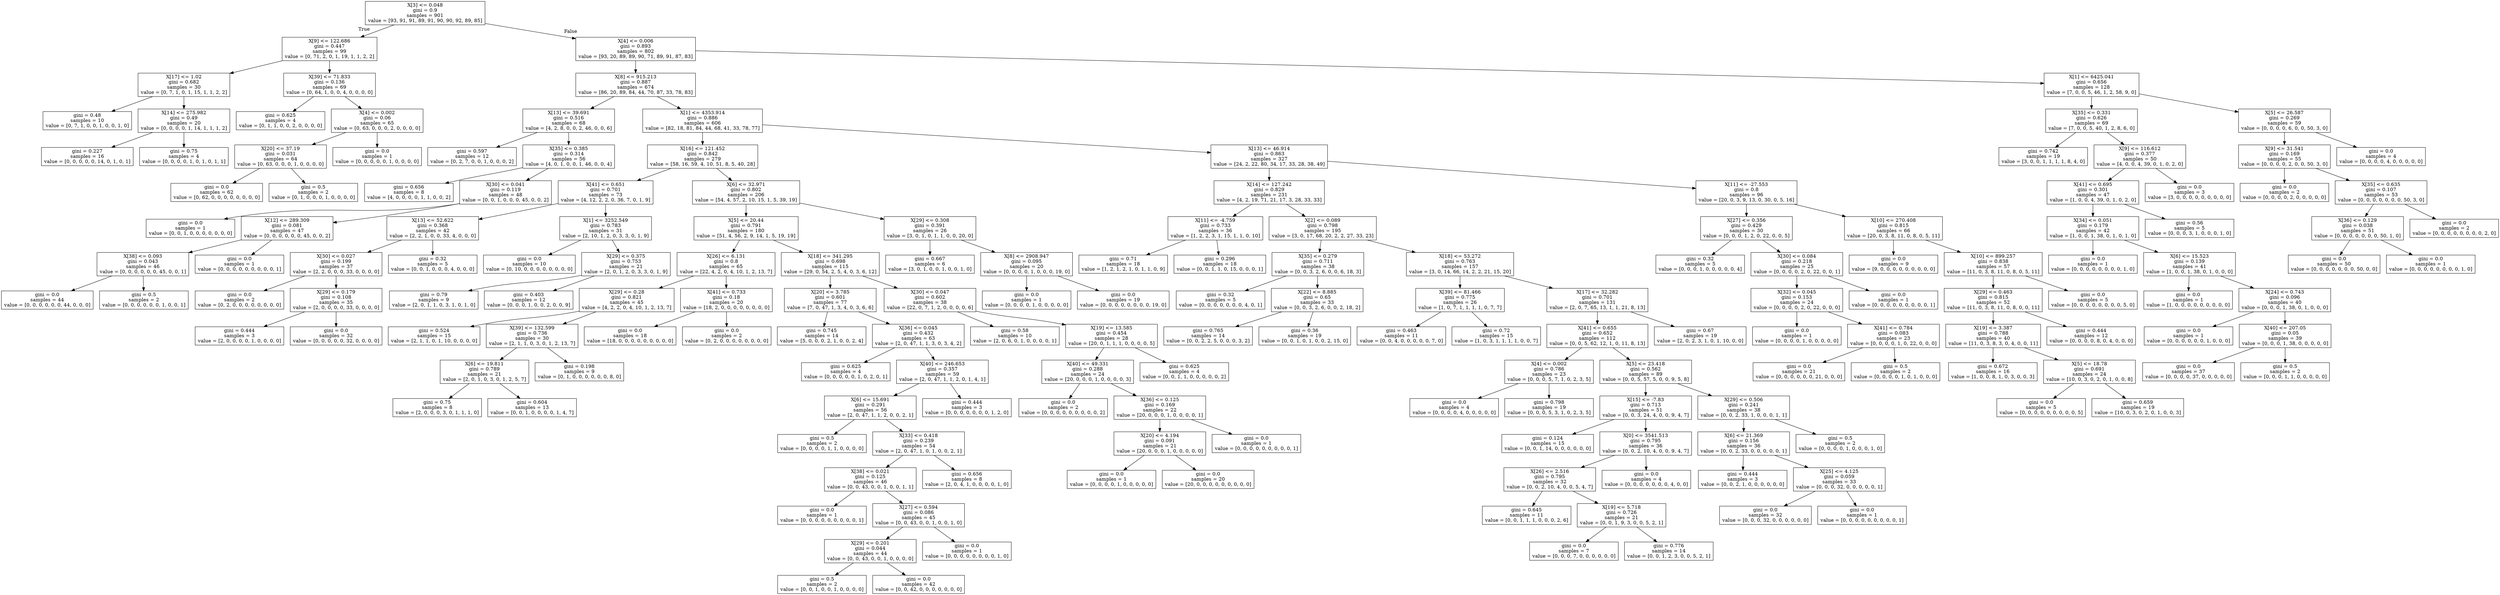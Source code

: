 digraph Tree {
node [shape=box] ;
0 [label="X[3] <= 0.048\ngini = 0.9\nsamples = 901\nvalue = [93, 91, 91, 89, 91, 90, 90, 92, 89, 85]"] ;
1 [label="X[9] <= 122.686\ngini = 0.447\nsamples = 99\nvalue = [0, 71, 2, 0, 1, 19, 1, 1, 2, 2]"] ;
0 -> 1 [labeldistance=2.5, labelangle=45, headlabel="True"] ;
2 [label="X[17] <= 1.02\ngini = 0.682\nsamples = 30\nvalue = [0, 7, 1, 0, 1, 15, 1, 1, 2, 2]"] ;
1 -> 2 ;
3 [label="gini = 0.48\nsamples = 10\nvalue = [0, 7, 1, 0, 0, 1, 0, 0, 1, 0]"] ;
2 -> 3 ;
4 [label="X[14] <= 275.982\ngini = 0.49\nsamples = 20\nvalue = [0, 0, 0, 0, 1, 14, 1, 1, 1, 2]"] ;
2 -> 4 ;
5 [label="gini = 0.227\nsamples = 16\nvalue = [0, 0, 0, 0, 0, 14, 0, 1, 0, 1]"] ;
4 -> 5 ;
6 [label="gini = 0.75\nsamples = 4\nvalue = [0, 0, 0, 0, 1, 0, 1, 0, 1, 1]"] ;
4 -> 6 ;
7 [label="X[39] <= 71.833\ngini = 0.136\nsamples = 69\nvalue = [0, 64, 1, 0, 0, 4, 0, 0, 0, 0]"] ;
1 -> 7 ;
8 [label="gini = 0.625\nsamples = 4\nvalue = [0, 1, 1, 0, 0, 2, 0, 0, 0, 0]"] ;
7 -> 8 ;
9 [label="X[4] <= 0.002\ngini = 0.06\nsamples = 65\nvalue = [0, 63, 0, 0, 0, 2, 0, 0, 0, 0]"] ;
7 -> 9 ;
10 [label="X[20] <= 37.19\ngini = 0.031\nsamples = 64\nvalue = [0, 63, 0, 0, 0, 1, 0, 0, 0, 0]"] ;
9 -> 10 ;
11 [label="gini = 0.0\nsamples = 62\nvalue = [0, 62, 0, 0, 0, 0, 0, 0, 0, 0]"] ;
10 -> 11 ;
12 [label="gini = 0.5\nsamples = 2\nvalue = [0, 1, 0, 0, 0, 1, 0, 0, 0, 0]"] ;
10 -> 12 ;
13 [label="gini = 0.0\nsamples = 1\nvalue = [0, 0, 0, 0, 0, 1, 0, 0, 0, 0]"] ;
9 -> 13 ;
14 [label="X[4] <= 0.006\ngini = 0.893\nsamples = 802\nvalue = [93, 20, 89, 89, 90, 71, 89, 91, 87, 83]"] ;
0 -> 14 [labeldistance=2.5, labelangle=-45, headlabel="False"] ;
15 [label="X[8] <= 915.213\ngini = 0.887\nsamples = 674\nvalue = [86, 20, 89, 84, 44, 70, 87, 33, 78, 83]"] ;
14 -> 15 ;
16 [label="X[13] <= 39.691\ngini = 0.516\nsamples = 68\nvalue = [4, 2, 8, 0, 0, 2, 46, 0, 0, 6]"] ;
15 -> 16 ;
17 [label="gini = 0.597\nsamples = 12\nvalue = [0, 2, 7, 0, 0, 1, 0, 0, 0, 2]"] ;
16 -> 17 ;
18 [label="X[35] <= 0.385\ngini = 0.314\nsamples = 56\nvalue = [4, 0, 1, 0, 0, 1, 46, 0, 0, 4]"] ;
16 -> 18 ;
19 [label="gini = 0.656\nsamples = 8\nvalue = [4, 0, 0, 0, 0, 1, 1, 0, 0, 2]"] ;
18 -> 19 ;
20 [label="X[30] <= 0.041\ngini = 0.119\nsamples = 48\nvalue = [0, 0, 1, 0, 0, 0, 45, 0, 0, 2]"] ;
18 -> 20 ;
21 [label="gini = 0.0\nsamples = 1\nvalue = [0, 0, 1, 0, 0, 0, 0, 0, 0, 0]"] ;
20 -> 21 ;
22 [label="X[12] <= 289.309\ngini = 0.081\nsamples = 47\nvalue = [0, 0, 0, 0, 0, 0, 45, 0, 0, 2]"] ;
20 -> 22 ;
23 [label="X[38] <= 0.093\ngini = 0.043\nsamples = 46\nvalue = [0, 0, 0, 0, 0, 0, 45, 0, 0, 1]"] ;
22 -> 23 ;
24 [label="gini = 0.0\nsamples = 44\nvalue = [0, 0, 0, 0, 0, 0, 44, 0, 0, 0]"] ;
23 -> 24 ;
25 [label="gini = 0.5\nsamples = 2\nvalue = [0, 0, 0, 0, 0, 0, 1, 0, 0, 1]"] ;
23 -> 25 ;
26 [label="gini = 0.0\nsamples = 1\nvalue = [0, 0, 0, 0, 0, 0, 0, 0, 0, 1]"] ;
22 -> 26 ;
27 [label="X[1] <= 4353.914\ngini = 0.886\nsamples = 606\nvalue = [82, 18, 81, 84, 44, 68, 41, 33, 78, 77]"] ;
15 -> 27 ;
28 [label="X[16] <= 121.452\ngini = 0.842\nsamples = 279\nvalue = [58, 16, 59, 4, 10, 51, 8, 5, 40, 28]"] ;
27 -> 28 ;
29 [label="X[41] <= 0.651\ngini = 0.701\nsamples = 73\nvalue = [4, 12, 2, 2, 0, 36, 7, 0, 1, 9]"] ;
28 -> 29 ;
30 [label="X[13] <= 52.622\ngini = 0.368\nsamples = 42\nvalue = [2, 2, 1, 0, 0, 33, 4, 0, 0, 0]"] ;
29 -> 30 ;
31 [label="X[30] <= 0.027\ngini = 0.199\nsamples = 37\nvalue = [2, 2, 0, 0, 0, 33, 0, 0, 0, 0]"] ;
30 -> 31 ;
32 [label="gini = 0.0\nsamples = 2\nvalue = [0, 2, 0, 0, 0, 0, 0, 0, 0, 0]"] ;
31 -> 32 ;
33 [label="X[29] <= 0.179\ngini = 0.108\nsamples = 35\nvalue = [2, 0, 0, 0, 0, 33, 0, 0, 0, 0]"] ;
31 -> 33 ;
34 [label="gini = 0.444\nsamples = 3\nvalue = [2, 0, 0, 0, 0, 1, 0, 0, 0, 0]"] ;
33 -> 34 ;
35 [label="gini = 0.0\nsamples = 32\nvalue = [0, 0, 0, 0, 0, 32, 0, 0, 0, 0]"] ;
33 -> 35 ;
36 [label="gini = 0.32\nsamples = 5\nvalue = [0, 0, 1, 0, 0, 0, 4, 0, 0, 0]"] ;
30 -> 36 ;
37 [label="X[1] <= 3252.549\ngini = 0.783\nsamples = 31\nvalue = [2, 10, 1, 2, 0, 3, 3, 0, 1, 9]"] ;
29 -> 37 ;
38 [label="gini = 0.0\nsamples = 10\nvalue = [0, 10, 0, 0, 0, 0, 0, 0, 0, 0]"] ;
37 -> 38 ;
39 [label="X[29] <= 0.375\ngini = 0.753\nsamples = 21\nvalue = [2, 0, 1, 2, 0, 3, 3, 0, 1, 9]"] ;
37 -> 39 ;
40 [label="gini = 0.79\nsamples = 9\nvalue = [2, 0, 1, 1, 0, 3, 1, 0, 1, 0]"] ;
39 -> 40 ;
41 [label="gini = 0.403\nsamples = 12\nvalue = [0, 0, 0, 1, 0, 0, 2, 0, 0, 9]"] ;
39 -> 41 ;
42 [label="X[6] <= 32.971\ngini = 0.802\nsamples = 206\nvalue = [54, 4, 57, 2, 10, 15, 1, 5, 39, 19]"] ;
28 -> 42 ;
43 [label="X[5] <= 20.44\ngini = 0.791\nsamples = 180\nvalue = [51, 4, 56, 2, 9, 14, 1, 5, 19, 19]"] ;
42 -> 43 ;
44 [label="X[26] <= 6.131\ngini = 0.8\nsamples = 65\nvalue = [22, 4, 2, 0, 4, 10, 1, 2, 13, 7]"] ;
43 -> 44 ;
45 [label="X[29] <= 0.28\ngini = 0.821\nsamples = 45\nvalue = [4, 2, 2, 0, 4, 10, 1, 2, 13, 7]"] ;
44 -> 45 ;
46 [label="gini = 0.524\nsamples = 15\nvalue = [2, 1, 1, 0, 1, 10, 0, 0, 0, 0]"] ;
45 -> 46 ;
47 [label="X[39] <= 132.599\ngini = 0.736\nsamples = 30\nvalue = [2, 1, 1, 0, 3, 0, 1, 2, 13, 7]"] ;
45 -> 47 ;
48 [label="X[6] <= 19.811\ngini = 0.789\nsamples = 21\nvalue = [2, 0, 1, 0, 3, 0, 1, 2, 5, 7]"] ;
47 -> 48 ;
49 [label="gini = 0.75\nsamples = 8\nvalue = [2, 0, 0, 0, 3, 0, 1, 1, 1, 0]"] ;
48 -> 49 ;
50 [label="gini = 0.604\nsamples = 13\nvalue = [0, 0, 1, 0, 0, 0, 0, 1, 4, 7]"] ;
48 -> 50 ;
51 [label="gini = 0.198\nsamples = 9\nvalue = [0, 1, 0, 0, 0, 0, 0, 0, 8, 0]"] ;
47 -> 51 ;
52 [label="X[41] <= 0.733\ngini = 0.18\nsamples = 20\nvalue = [18, 2, 0, 0, 0, 0, 0, 0, 0, 0]"] ;
44 -> 52 ;
53 [label="gini = 0.0\nsamples = 18\nvalue = [18, 0, 0, 0, 0, 0, 0, 0, 0, 0]"] ;
52 -> 53 ;
54 [label="gini = 0.0\nsamples = 2\nvalue = [0, 2, 0, 0, 0, 0, 0, 0, 0, 0]"] ;
52 -> 54 ;
55 [label="X[18] <= 341.295\ngini = 0.698\nsamples = 115\nvalue = [29, 0, 54, 2, 5, 4, 0, 3, 6, 12]"] ;
43 -> 55 ;
56 [label="X[20] <= 3.785\ngini = 0.601\nsamples = 77\nvalue = [7, 0, 47, 1, 3, 4, 0, 3, 6, 6]"] ;
55 -> 56 ;
57 [label="gini = 0.745\nsamples = 14\nvalue = [5, 0, 0, 0, 2, 1, 0, 0, 2, 4]"] ;
56 -> 57 ;
58 [label="X[36] <= 0.045\ngini = 0.432\nsamples = 63\nvalue = [2, 0, 47, 1, 1, 3, 0, 3, 4, 2]"] ;
56 -> 58 ;
59 [label="gini = 0.625\nsamples = 4\nvalue = [0, 0, 0, 0, 0, 1, 0, 2, 0, 1]"] ;
58 -> 59 ;
60 [label="X[40] <= 246.653\ngini = 0.357\nsamples = 59\nvalue = [2, 0, 47, 1, 1, 2, 0, 1, 4, 1]"] ;
58 -> 60 ;
61 [label="X[6] <= 15.691\ngini = 0.291\nsamples = 56\nvalue = [2, 0, 47, 1, 1, 2, 0, 0, 2, 1]"] ;
60 -> 61 ;
62 [label="gini = 0.5\nsamples = 2\nvalue = [0, 0, 0, 0, 1, 1, 0, 0, 0, 0]"] ;
61 -> 62 ;
63 [label="X[33] <= 0.418\ngini = 0.239\nsamples = 54\nvalue = [2, 0, 47, 1, 0, 1, 0, 0, 2, 1]"] ;
61 -> 63 ;
64 [label="X[38] <= 0.021\ngini = 0.125\nsamples = 46\nvalue = [0, 0, 43, 0, 0, 1, 0, 0, 1, 1]"] ;
63 -> 64 ;
65 [label="gini = 0.0\nsamples = 1\nvalue = [0, 0, 0, 0, 0, 0, 0, 0, 0, 1]"] ;
64 -> 65 ;
66 [label="X[27] <= 0.594\ngini = 0.086\nsamples = 45\nvalue = [0, 0, 43, 0, 0, 1, 0, 0, 1, 0]"] ;
64 -> 66 ;
67 [label="X[29] <= 0.201\ngini = 0.044\nsamples = 44\nvalue = [0, 0, 43, 0, 0, 1, 0, 0, 0, 0]"] ;
66 -> 67 ;
68 [label="gini = 0.5\nsamples = 2\nvalue = [0, 0, 1, 0, 0, 1, 0, 0, 0, 0]"] ;
67 -> 68 ;
69 [label="gini = 0.0\nsamples = 42\nvalue = [0, 0, 42, 0, 0, 0, 0, 0, 0, 0]"] ;
67 -> 69 ;
70 [label="gini = 0.0\nsamples = 1\nvalue = [0, 0, 0, 0, 0, 0, 0, 0, 1, 0]"] ;
66 -> 70 ;
71 [label="gini = 0.656\nsamples = 8\nvalue = [2, 0, 4, 1, 0, 0, 0, 0, 1, 0]"] ;
63 -> 71 ;
72 [label="gini = 0.444\nsamples = 3\nvalue = [0, 0, 0, 0, 0, 0, 0, 1, 2, 0]"] ;
60 -> 72 ;
73 [label="X[30] <= 0.047\ngini = 0.602\nsamples = 38\nvalue = [22, 0, 7, 1, 2, 0, 0, 0, 0, 6]"] ;
55 -> 73 ;
74 [label="gini = 0.58\nsamples = 10\nvalue = [2, 0, 6, 0, 1, 0, 0, 0, 0, 1]"] ;
73 -> 74 ;
75 [label="X[19] <= 13.585\ngini = 0.454\nsamples = 28\nvalue = [20, 0, 1, 1, 1, 0, 0, 0, 0, 5]"] ;
73 -> 75 ;
76 [label="X[40] <= 49.331\ngini = 0.288\nsamples = 24\nvalue = [20, 0, 0, 0, 1, 0, 0, 0, 0, 3]"] ;
75 -> 76 ;
77 [label="gini = 0.0\nsamples = 2\nvalue = [0, 0, 0, 0, 0, 0, 0, 0, 0, 2]"] ;
76 -> 77 ;
78 [label="X[36] <= 0.125\ngini = 0.169\nsamples = 22\nvalue = [20, 0, 0, 0, 1, 0, 0, 0, 0, 1]"] ;
76 -> 78 ;
79 [label="X[20] <= 4.194\ngini = 0.091\nsamples = 21\nvalue = [20, 0, 0, 0, 1, 0, 0, 0, 0, 0]"] ;
78 -> 79 ;
80 [label="gini = 0.0\nsamples = 1\nvalue = [0, 0, 0, 0, 1, 0, 0, 0, 0, 0]"] ;
79 -> 80 ;
81 [label="gini = 0.0\nsamples = 20\nvalue = [20, 0, 0, 0, 0, 0, 0, 0, 0, 0]"] ;
79 -> 81 ;
82 [label="gini = 0.0\nsamples = 1\nvalue = [0, 0, 0, 0, 0, 0, 0, 0, 0, 1]"] ;
78 -> 82 ;
83 [label="gini = 0.625\nsamples = 4\nvalue = [0, 0, 1, 1, 0, 0, 0, 0, 0, 2]"] ;
75 -> 83 ;
84 [label="X[29] <= 0.308\ngini = 0.391\nsamples = 26\nvalue = [3, 0, 1, 0, 1, 1, 0, 0, 20, 0]"] ;
42 -> 84 ;
85 [label="gini = 0.667\nsamples = 6\nvalue = [3, 0, 1, 0, 0, 1, 0, 0, 1, 0]"] ;
84 -> 85 ;
86 [label="X[8] <= 2908.947\ngini = 0.095\nsamples = 20\nvalue = [0, 0, 0, 0, 1, 0, 0, 0, 19, 0]"] ;
84 -> 86 ;
87 [label="gini = 0.0\nsamples = 1\nvalue = [0, 0, 0, 0, 1, 0, 0, 0, 0, 0]"] ;
86 -> 87 ;
88 [label="gini = 0.0\nsamples = 19\nvalue = [0, 0, 0, 0, 0, 0, 0, 0, 19, 0]"] ;
86 -> 88 ;
89 [label="X[13] <= 46.914\ngini = 0.863\nsamples = 327\nvalue = [24, 2, 22, 80, 34, 17, 33, 28, 38, 49]"] ;
27 -> 89 ;
90 [label="X[14] <= 127.242\ngini = 0.829\nsamples = 231\nvalue = [4, 2, 19, 71, 21, 17, 3, 28, 33, 33]"] ;
89 -> 90 ;
91 [label="X[11] <= -4.759\ngini = 0.733\nsamples = 36\nvalue = [1, 2, 2, 3, 1, 15, 1, 1, 0, 10]"] ;
90 -> 91 ;
92 [label="gini = 0.71\nsamples = 18\nvalue = [1, 2, 1, 2, 1, 0, 1, 1, 0, 9]"] ;
91 -> 92 ;
93 [label="gini = 0.296\nsamples = 18\nvalue = [0, 0, 1, 1, 0, 15, 0, 0, 0, 1]"] ;
91 -> 93 ;
94 [label="X[2] <= 0.089\ngini = 0.798\nsamples = 195\nvalue = [3, 0, 17, 68, 20, 2, 2, 27, 33, 23]"] ;
90 -> 94 ;
95 [label="X[35] <= 0.279\ngini = 0.711\nsamples = 38\nvalue = [0, 0, 3, 2, 6, 0, 0, 6, 18, 3]"] ;
94 -> 95 ;
96 [label="gini = 0.32\nsamples = 5\nvalue = [0, 0, 0, 0, 0, 0, 0, 4, 0, 1]"] ;
95 -> 96 ;
97 [label="X[22] <= 8.885\ngini = 0.65\nsamples = 33\nvalue = [0, 0, 3, 2, 6, 0, 0, 2, 18, 2]"] ;
95 -> 97 ;
98 [label="gini = 0.765\nsamples = 14\nvalue = [0, 0, 2, 2, 5, 0, 0, 0, 3, 2]"] ;
97 -> 98 ;
99 [label="gini = 0.36\nsamples = 19\nvalue = [0, 0, 1, 0, 1, 0, 0, 2, 15, 0]"] ;
97 -> 99 ;
100 [label="X[18] <= 53.272\ngini = 0.763\nsamples = 157\nvalue = [3, 0, 14, 66, 14, 2, 2, 21, 15, 20]"] ;
94 -> 100 ;
101 [label="X[39] <= 81.466\ngini = 0.775\nsamples = 26\nvalue = [1, 0, 7, 1, 1, 1, 1, 0, 7, 7]"] ;
100 -> 101 ;
102 [label="gini = 0.463\nsamples = 11\nvalue = [0, 0, 4, 0, 0, 0, 0, 0, 7, 0]"] ;
101 -> 102 ;
103 [label="gini = 0.72\nsamples = 15\nvalue = [1, 0, 3, 1, 1, 1, 1, 0, 0, 7]"] ;
101 -> 103 ;
104 [label="X[17] <= 32.282\ngini = 0.701\nsamples = 131\nvalue = [2, 0, 7, 65, 13, 1, 1, 21, 8, 13]"] ;
100 -> 104 ;
105 [label="X[41] <= 0.655\ngini = 0.652\nsamples = 112\nvalue = [0, 0, 5, 62, 12, 1, 0, 11, 8, 13]"] ;
104 -> 105 ;
106 [label="X[4] <= 0.002\ngini = 0.786\nsamples = 23\nvalue = [0, 0, 0, 5, 7, 1, 0, 2, 3, 5]"] ;
105 -> 106 ;
107 [label="gini = 0.0\nsamples = 4\nvalue = [0, 0, 0, 0, 4, 0, 0, 0, 0, 0]"] ;
106 -> 107 ;
108 [label="gini = 0.798\nsamples = 19\nvalue = [0, 0, 0, 5, 3, 1, 0, 2, 3, 5]"] ;
106 -> 108 ;
109 [label="X[5] <= 23.418\ngini = 0.562\nsamples = 89\nvalue = [0, 0, 5, 57, 5, 0, 0, 9, 5, 8]"] ;
105 -> 109 ;
110 [label="X[15] <= -7.83\ngini = 0.713\nsamples = 51\nvalue = [0, 0, 3, 24, 4, 0, 0, 9, 4, 7]"] ;
109 -> 110 ;
111 [label="gini = 0.124\nsamples = 15\nvalue = [0, 0, 1, 14, 0, 0, 0, 0, 0, 0]"] ;
110 -> 111 ;
112 [label="X[0] <= 3541.513\ngini = 0.795\nsamples = 36\nvalue = [0, 0, 2, 10, 4, 0, 0, 9, 4, 7]"] ;
110 -> 112 ;
113 [label="X[26] <= 2.516\ngini = 0.795\nsamples = 32\nvalue = [0, 0, 2, 10, 4, 0, 0, 5, 4, 7]"] ;
112 -> 113 ;
114 [label="gini = 0.645\nsamples = 11\nvalue = [0, 0, 1, 1, 1, 0, 0, 0, 2, 6]"] ;
113 -> 114 ;
115 [label="X[19] <= 5.718\ngini = 0.726\nsamples = 21\nvalue = [0, 0, 1, 9, 3, 0, 0, 5, 2, 1]"] ;
113 -> 115 ;
116 [label="gini = 0.0\nsamples = 7\nvalue = [0, 0, 0, 7, 0, 0, 0, 0, 0, 0]"] ;
115 -> 116 ;
117 [label="gini = 0.776\nsamples = 14\nvalue = [0, 0, 1, 2, 3, 0, 0, 5, 2, 1]"] ;
115 -> 117 ;
118 [label="gini = 0.0\nsamples = 4\nvalue = [0, 0, 0, 0, 0, 0, 0, 4, 0, 0]"] ;
112 -> 118 ;
119 [label="X[29] <= 0.506\ngini = 0.241\nsamples = 38\nvalue = [0, 0, 2, 33, 1, 0, 0, 0, 1, 1]"] ;
109 -> 119 ;
120 [label="X[6] <= 21.369\ngini = 0.156\nsamples = 36\nvalue = [0, 0, 2, 33, 0, 0, 0, 0, 0, 1]"] ;
119 -> 120 ;
121 [label="gini = 0.444\nsamples = 3\nvalue = [0, 0, 2, 1, 0, 0, 0, 0, 0, 0]"] ;
120 -> 121 ;
122 [label="X[25] <= 4.125\ngini = 0.059\nsamples = 33\nvalue = [0, 0, 0, 32, 0, 0, 0, 0, 0, 1]"] ;
120 -> 122 ;
123 [label="gini = 0.0\nsamples = 32\nvalue = [0, 0, 0, 32, 0, 0, 0, 0, 0, 0]"] ;
122 -> 123 ;
124 [label="gini = 0.0\nsamples = 1\nvalue = [0, 0, 0, 0, 0, 0, 0, 0, 0, 1]"] ;
122 -> 124 ;
125 [label="gini = 0.5\nsamples = 2\nvalue = [0, 0, 0, 0, 1, 0, 0, 0, 1, 0]"] ;
119 -> 125 ;
126 [label="gini = 0.67\nsamples = 19\nvalue = [2, 0, 2, 3, 1, 0, 1, 10, 0, 0]"] ;
104 -> 126 ;
127 [label="X[11] <= -27.553\ngini = 0.8\nsamples = 96\nvalue = [20, 0, 3, 9, 13, 0, 30, 0, 5, 16]"] ;
89 -> 127 ;
128 [label="X[27] <= 0.356\ngini = 0.429\nsamples = 30\nvalue = [0, 0, 0, 1, 2, 0, 22, 0, 0, 5]"] ;
127 -> 128 ;
129 [label="gini = 0.32\nsamples = 5\nvalue = [0, 0, 0, 1, 0, 0, 0, 0, 0, 4]"] ;
128 -> 129 ;
130 [label="X[30] <= 0.084\ngini = 0.218\nsamples = 25\nvalue = [0, 0, 0, 0, 2, 0, 22, 0, 0, 1]"] ;
128 -> 130 ;
131 [label="X[32] <= 0.045\ngini = 0.153\nsamples = 24\nvalue = [0, 0, 0, 0, 2, 0, 22, 0, 0, 0]"] ;
130 -> 131 ;
132 [label="gini = 0.0\nsamples = 1\nvalue = [0, 0, 0, 0, 1, 0, 0, 0, 0, 0]"] ;
131 -> 132 ;
133 [label="X[41] <= 0.784\ngini = 0.083\nsamples = 23\nvalue = [0, 0, 0, 0, 1, 0, 22, 0, 0, 0]"] ;
131 -> 133 ;
134 [label="gini = 0.0\nsamples = 21\nvalue = [0, 0, 0, 0, 0, 0, 21, 0, 0, 0]"] ;
133 -> 134 ;
135 [label="gini = 0.5\nsamples = 2\nvalue = [0, 0, 0, 0, 1, 0, 1, 0, 0, 0]"] ;
133 -> 135 ;
136 [label="gini = 0.0\nsamples = 1\nvalue = [0, 0, 0, 0, 0, 0, 0, 0, 0, 1]"] ;
130 -> 136 ;
137 [label="X[10] <= 270.408\ngini = 0.815\nsamples = 66\nvalue = [20, 0, 3, 8, 11, 0, 8, 0, 5, 11]"] ;
127 -> 137 ;
138 [label="gini = 0.0\nsamples = 9\nvalue = [9, 0, 0, 0, 0, 0, 0, 0, 0, 0]"] ;
137 -> 138 ;
139 [label="X[10] <= 899.257\ngini = 0.838\nsamples = 57\nvalue = [11, 0, 3, 8, 11, 0, 8, 0, 5, 11]"] ;
137 -> 139 ;
140 [label="X[29] <= 0.463\ngini = 0.815\nsamples = 52\nvalue = [11, 0, 3, 8, 11, 0, 8, 0, 0, 11]"] ;
139 -> 140 ;
141 [label="X[19] <= 3.387\ngini = 0.788\nsamples = 40\nvalue = [11, 0, 3, 8, 3, 0, 4, 0, 0, 11]"] ;
140 -> 141 ;
142 [label="gini = 0.672\nsamples = 16\nvalue = [1, 0, 0, 8, 1, 0, 3, 0, 0, 3]"] ;
141 -> 142 ;
143 [label="X[5] <= 18.78\ngini = 0.691\nsamples = 24\nvalue = [10, 0, 3, 0, 2, 0, 1, 0, 0, 8]"] ;
141 -> 143 ;
144 [label="gini = 0.0\nsamples = 5\nvalue = [0, 0, 0, 0, 0, 0, 0, 0, 0, 5]"] ;
143 -> 144 ;
145 [label="gini = 0.659\nsamples = 19\nvalue = [10, 0, 3, 0, 2, 0, 1, 0, 0, 3]"] ;
143 -> 145 ;
146 [label="gini = 0.444\nsamples = 12\nvalue = [0, 0, 0, 0, 8, 0, 4, 0, 0, 0]"] ;
140 -> 146 ;
147 [label="gini = 0.0\nsamples = 5\nvalue = [0, 0, 0, 0, 0, 0, 0, 0, 5, 0]"] ;
139 -> 147 ;
148 [label="X[1] <= 6425.041\ngini = 0.656\nsamples = 128\nvalue = [7, 0, 0, 5, 46, 1, 2, 58, 9, 0]"] ;
14 -> 148 ;
149 [label="X[35] <= 0.331\ngini = 0.626\nsamples = 69\nvalue = [7, 0, 0, 5, 40, 1, 2, 8, 6, 0]"] ;
148 -> 149 ;
150 [label="gini = 0.742\nsamples = 19\nvalue = [3, 0, 0, 1, 1, 1, 1, 8, 4, 0]"] ;
149 -> 150 ;
151 [label="X[9] <= 116.612\ngini = 0.377\nsamples = 50\nvalue = [4, 0, 0, 4, 39, 0, 1, 0, 2, 0]"] ;
149 -> 151 ;
152 [label="X[41] <= 0.695\ngini = 0.301\nsamples = 47\nvalue = [1, 0, 0, 4, 39, 0, 1, 0, 2, 0]"] ;
151 -> 152 ;
153 [label="X[34] <= 0.051\ngini = 0.179\nsamples = 42\nvalue = [1, 0, 0, 1, 38, 0, 1, 0, 1, 0]"] ;
152 -> 153 ;
154 [label="gini = 0.0\nsamples = 1\nvalue = [0, 0, 0, 0, 0, 0, 0, 0, 1, 0]"] ;
153 -> 154 ;
155 [label="X[6] <= 15.523\ngini = 0.139\nsamples = 41\nvalue = [1, 0, 0, 1, 38, 0, 1, 0, 0, 0]"] ;
153 -> 155 ;
156 [label="gini = 0.0\nsamples = 1\nvalue = [1, 0, 0, 0, 0, 0, 0, 0, 0, 0]"] ;
155 -> 156 ;
157 [label="X[24] <= 0.743\ngini = 0.096\nsamples = 40\nvalue = [0, 0, 0, 1, 38, 0, 1, 0, 0, 0]"] ;
155 -> 157 ;
158 [label="gini = 0.0\nsamples = 1\nvalue = [0, 0, 0, 0, 0, 0, 1, 0, 0, 0]"] ;
157 -> 158 ;
159 [label="X[40] <= 207.05\ngini = 0.05\nsamples = 39\nvalue = [0, 0, 0, 1, 38, 0, 0, 0, 0, 0]"] ;
157 -> 159 ;
160 [label="gini = 0.0\nsamples = 37\nvalue = [0, 0, 0, 0, 37, 0, 0, 0, 0, 0]"] ;
159 -> 160 ;
161 [label="gini = 0.5\nsamples = 2\nvalue = [0, 0, 0, 1, 1, 0, 0, 0, 0, 0]"] ;
159 -> 161 ;
162 [label="gini = 0.56\nsamples = 5\nvalue = [0, 0, 0, 3, 1, 0, 0, 0, 1, 0]"] ;
152 -> 162 ;
163 [label="gini = 0.0\nsamples = 3\nvalue = [3, 0, 0, 0, 0, 0, 0, 0, 0, 0]"] ;
151 -> 163 ;
164 [label="X[5] <= 26.587\ngini = 0.269\nsamples = 59\nvalue = [0, 0, 0, 0, 6, 0, 0, 50, 3, 0]"] ;
148 -> 164 ;
165 [label="X[9] <= 31.541\ngini = 0.169\nsamples = 55\nvalue = [0, 0, 0, 0, 2, 0, 0, 50, 3, 0]"] ;
164 -> 165 ;
166 [label="gini = 0.0\nsamples = 2\nvalue = [0, 0, 0, 0, 2, 0, 0, 0, 0, 0]"] ;
165 -> 166 ;
167 [label="X[35] <= 0.635\ngini = 0.107\nsamples = 53\nvalue = [0, 0, 0, 0, 0, 0, 0, 50, 3, 0]"] ;
165 -> 167 ;
168 [label="X[36] <= 0.129\ngini = 0.038\nsamples = 51\nvalue = [0, 0, 0, 0, 0, 0, 0, 50, 1, 0]"] ;
167 -> 168 ;
169 [label="gini = 0.0\nsamples = 50\nvalue = [0, 0, 0, 0, 0, 0, 0, 50, 0, 0]"] ;
168 -> 169 ;
170 [label="gini = 0.0\nsamples = 1\nvalue = [0, 0, 0, 0, 0, 0, 0, 0, 1, 0]"] ;
168 -> 170 ;
171 [label="gini = 0.0\nsamples = 2\nvalue = [0, 0, 0, 0, 0, 0, 0, 0, 2, 0]"] ;
167 -> 171 ;
172 [label="gini = 0.0\nsamples = 4\nvalue = [0, 0, 0, 0, 4, 0, 0, 0, 0, 0]"] ;
164 -> 172 ;
}
